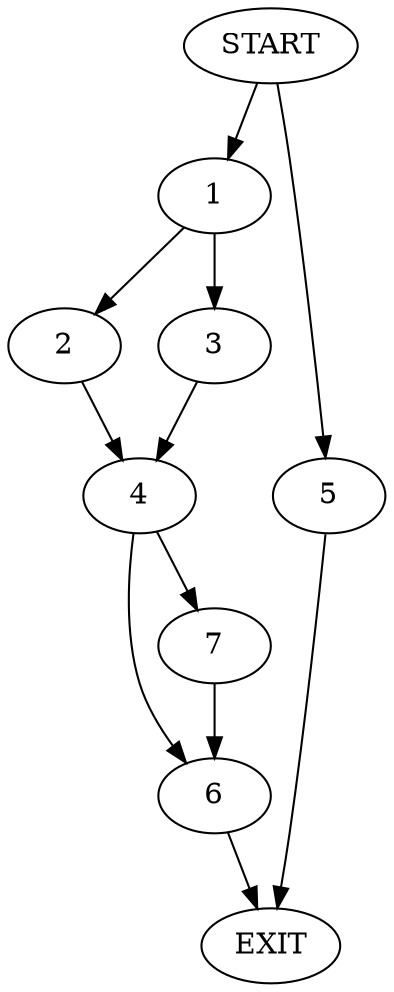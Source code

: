digraph {
0 [label="START"]
8 [label="EXIT"]
0 -> 1
1 -> 2
1 -> 3
2 -> 4
3 -> 4
0 -> 5
5 -> 8
4 -> 6
4 -> 7
7 -> 6
6 -> 8
}

